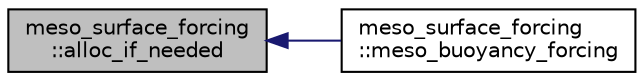 digraph "meso_surface_forcing::alloc_if_needed"
{
 // INTERACTIVE_SVG=YES
  edge [fontname="Helvetica",fontsize="10",labelfontname="Helvetica",labelfontsize="10"];
  node [fontname="Helvetica",fontsize="10",shape=record];
  rankdir="LR";
  Node1 [label="meso_surface_forcing\l::alloc_if_needed",height=0.2,width=0.4,color="black", fillcolor="grey75", style="filled", fontcolor="black"];
  Node1 -> Node2 [dir="back",color="midnightblue",fontsize="10",style="solid",fontname="Helvetica"];
  Node2 [label="meso_surface_forcing\l::meso_buoyancy_forcing",height=0.2,width=0.4,color="black", fillcolor="white", style="filled",URL="$namespacemeso__surface__forcing.html#a94a427cd91153da2433f1b929e4533aa"];
}
